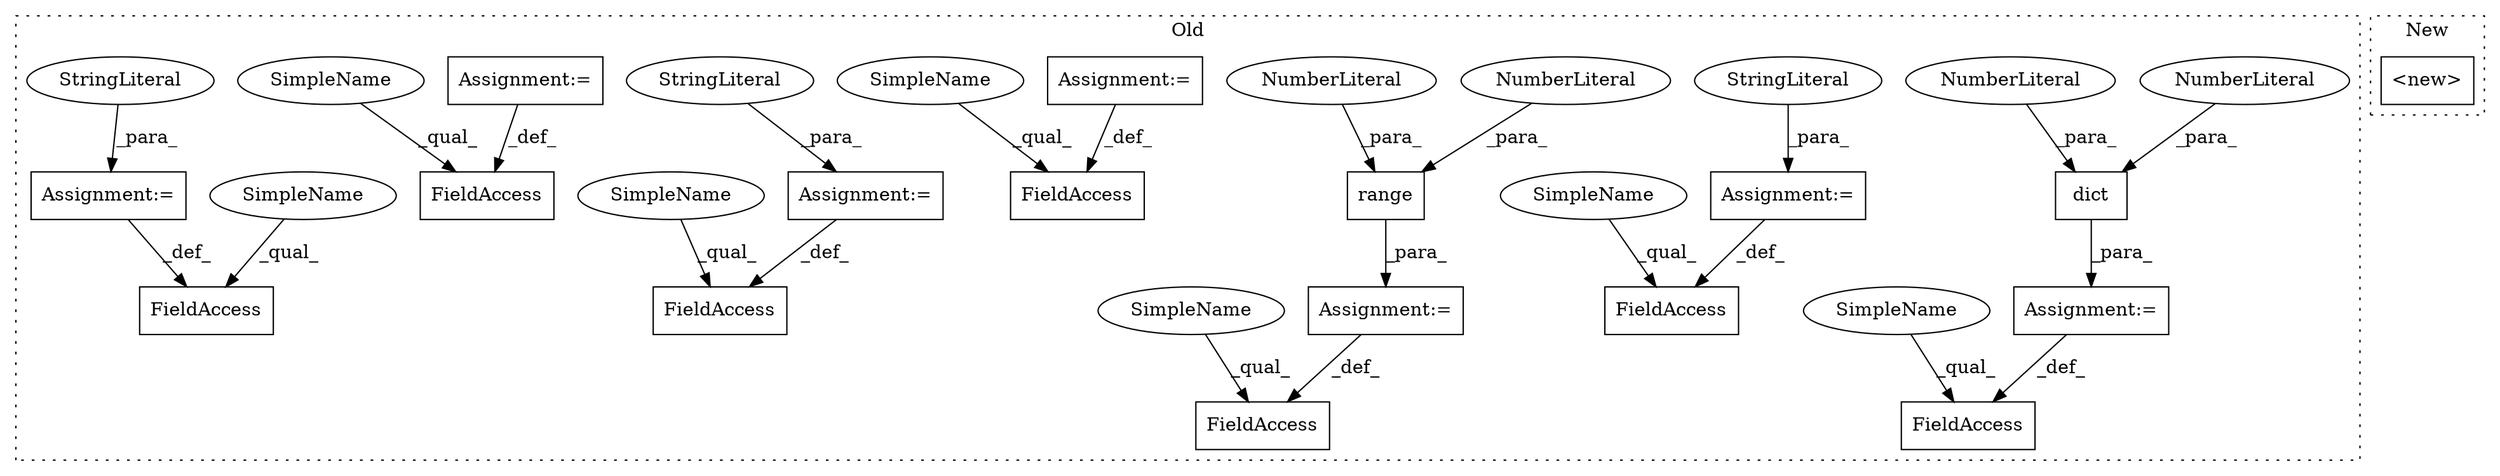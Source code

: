 digraph G {
subgraph cluster0 {
1 [label="range" a="32" s="21248,21258" l="6,1" shape="box"];
3 [label="Assignment:=" a="7" s="21247" l="1" shape="box"];
4 [label="NumberLiteral" a="34" s="21254" l="1" shape="ellipse"];
5 [label="NumberLiteral" a="34" s="21256" l="2" shape="ellipse"];
6 [label="FieldAccess" a="22" s="21230" l="17" shape="box"];
7 [label="FieldAccess" a="22" s="21376" l="13" shape="box"];
8 [label="FieldAccess" a="22" s="21265" l="9" shape="box"];
9 [label="FieldAccess" a="22" s="21310" l="9" shape="box"];
10 [label="FieldAccess" a="22" s="21411" l="13" shape="box"];
11 [label="FieldAccess" a="22" s="21356" l="9" shape="box"];
12 [label="dict" a="32" s="21425,21433" l="5,1" shape="box"];
13 [label="NumberLiteral" a="34" s="21430" l="1" shape="ellipse"];
14 [label="NumberLiteral" a="34" s="21432" l="1" shape="ellipse"];
15 [label="Assignment:=" a="7" s="21424" l="1" shape="box"];
16 [label="Assignment:=" a="7" s="21365" l="1" shape="box"];
17 [label="Assignment:=" a="7" s="21389" l="1" shape="box"];
18 [label="Assignment:=" a="7" s="21319" l="1" shape="box"];
19 [label="Assignment:=" a="7" s="21274" l="1" shape="box"];
20 [label="StringLiteral" a="45" s="21320" l="10" shape="ellipse"];
21 [label="StringLiteral" a="45" s="21390" l="15" shape="ellipse"];
22 [label="FieldAccess" a="22" s="21336" l="9" shape="box"];
23 [label="Assignment:=" a="7" s="21345" l="1" shape="box"];
24 [label="StringLiteral" a="45" s="21275" l="29" shape="ellipse"];
25 [label="SimpleName" a="42" s="21376" l="4" shape="ellipse"];
26 [label="SimpleName" a="42" s="21411" l="4" shape="ellipse"];
27 [label="SimpleName" a="42" s="21356" l="4" shape="ellipse"];
28 [label="SimpleName" a="42" s="21336" l="4" shape="ellipse"];
29 [label="SimpleName" a="42" s="21230" l="4" shape="ellipse"];
30 [label="SimpleName" a="42" s="21265" l="4" shape="ellipse"];
31 [label="SimpleName" a="42" s="21310" l="4" shape="ellipse"];
label = "Old";
style="dotted";
}
subgraph cluster1 {
2 [label="<new>" a="46" s="20906" l="8" shape="box"];
label = "New";
style="dotted";
}
1 -> 3 [label="_para_"];
3 -> 6 [label="_def_"];
4 -> 1 [label="_para_"];
5 -> 1 [label="_para_"];
12 -> 15 [label="_para_"];
13 -> 12 [label="_para_"];
14 -> 12 [label="_para_"];
15 -> 10 [label="_def_"];
16 -> 11 [label="_def_"];
17 -> 7 [label="_def_"];
18 -> 9 [label="_def_"];
19 -> 8 [label="_def_"];
20 -> 18 [label="_para_"];
21 -> 17 [label="_para_"];
23 -> 22 [label="_def_"];
24 -> 19 [label="_para_"];
25 -> 7 [label="_qual_"];
26 -> 10 [label="_qual_"];
27 -> 11 [label="_qual_"];
28 -> 22 [label="_qual_"];
29 -> 6 [label="_qual_"];
30 -> 8 [label="_qual_"];
31 -> 9 [label="_qual_"];
}